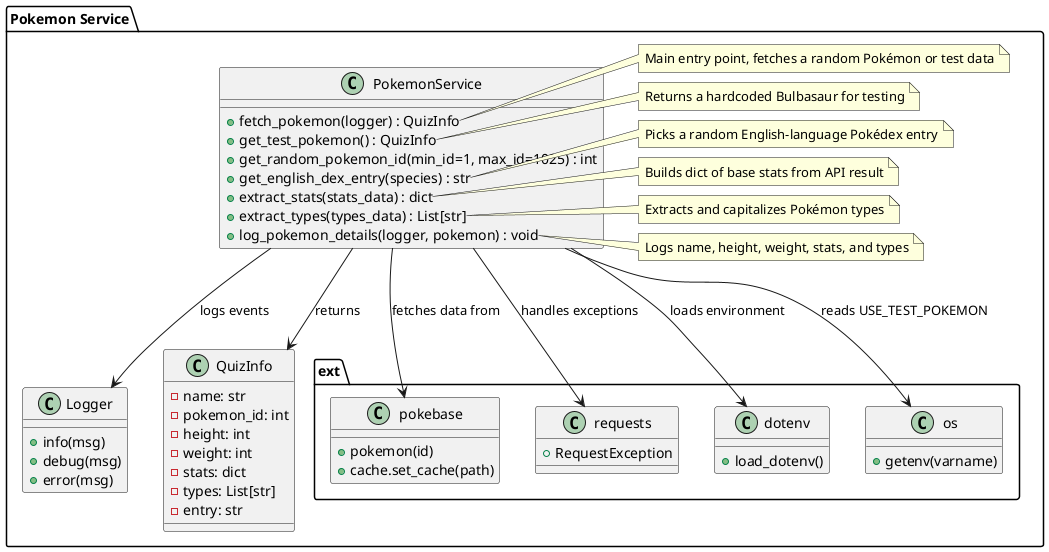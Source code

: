 @startuml
package "Pokemon Service" {
  class PokemonService {
    +fetch_pokemon(logger) : QuizInfo
    +get_test_pokemon() : QuizInfo
    +get_random_pokemon_id(min_id=1, max_id=1025) : int
    +get_english_dex_entry(species) : str
    +extract_stats(stats_data) : dict
    +extract_types(types_data) : List[str]
    +log_pokemon_details(logger, pokemon) : void
  }

  class ext.pokebase {
    +pokemon(id)
    +cache.set_cache(path)
  }

  class ext.requests {
    +RequestException
  }

  class ext.dotenv {
    +load_dotenv()
  }

  class ext.os {
    +getenv(varname)
  }

  class Logger {
    +info(msg)
    +debug(msg)
    +error(msg)
  }

  class QuizInfo {
    -name: str
    -pokemon_id: int
    -height: int
    -weight: int
    -stats: dict
    -types: List[str]
    -entry: str
  }

  PokemonService --> pokebase : fetches data from
  PokemonService --> requests : handles exceptions
  PokemonService --> dotenv : loads environment
  PokemonService --> os : reads USE_TEST_POKEMON
  PokemonService --> Logger : logs events
  PokemonService --> QuizInfo : returns

  note right of PokemonService::fetch_pokemon
    Main entry point, fetches a random Pokémon or test data
  end note

  note right of PokemonService::get_test_pokemon
    Returns a hardcoded Bulbasaur for testing
  end note

  note right of PokemonService::get_english_dex_entry
    Picks a random English-language Pokédex entry
  end note

  note right of PokemonService::extract_stats
    Builds dict of base stats from API result
  end note

  note right of PokemonService::extract_types
    Extracts and capitalizes Pokémon types
  end note

  note right of PokemonService::log_pokemon_details
    Logs name, height, weight, stats, and types
  end note
}
@enduml
